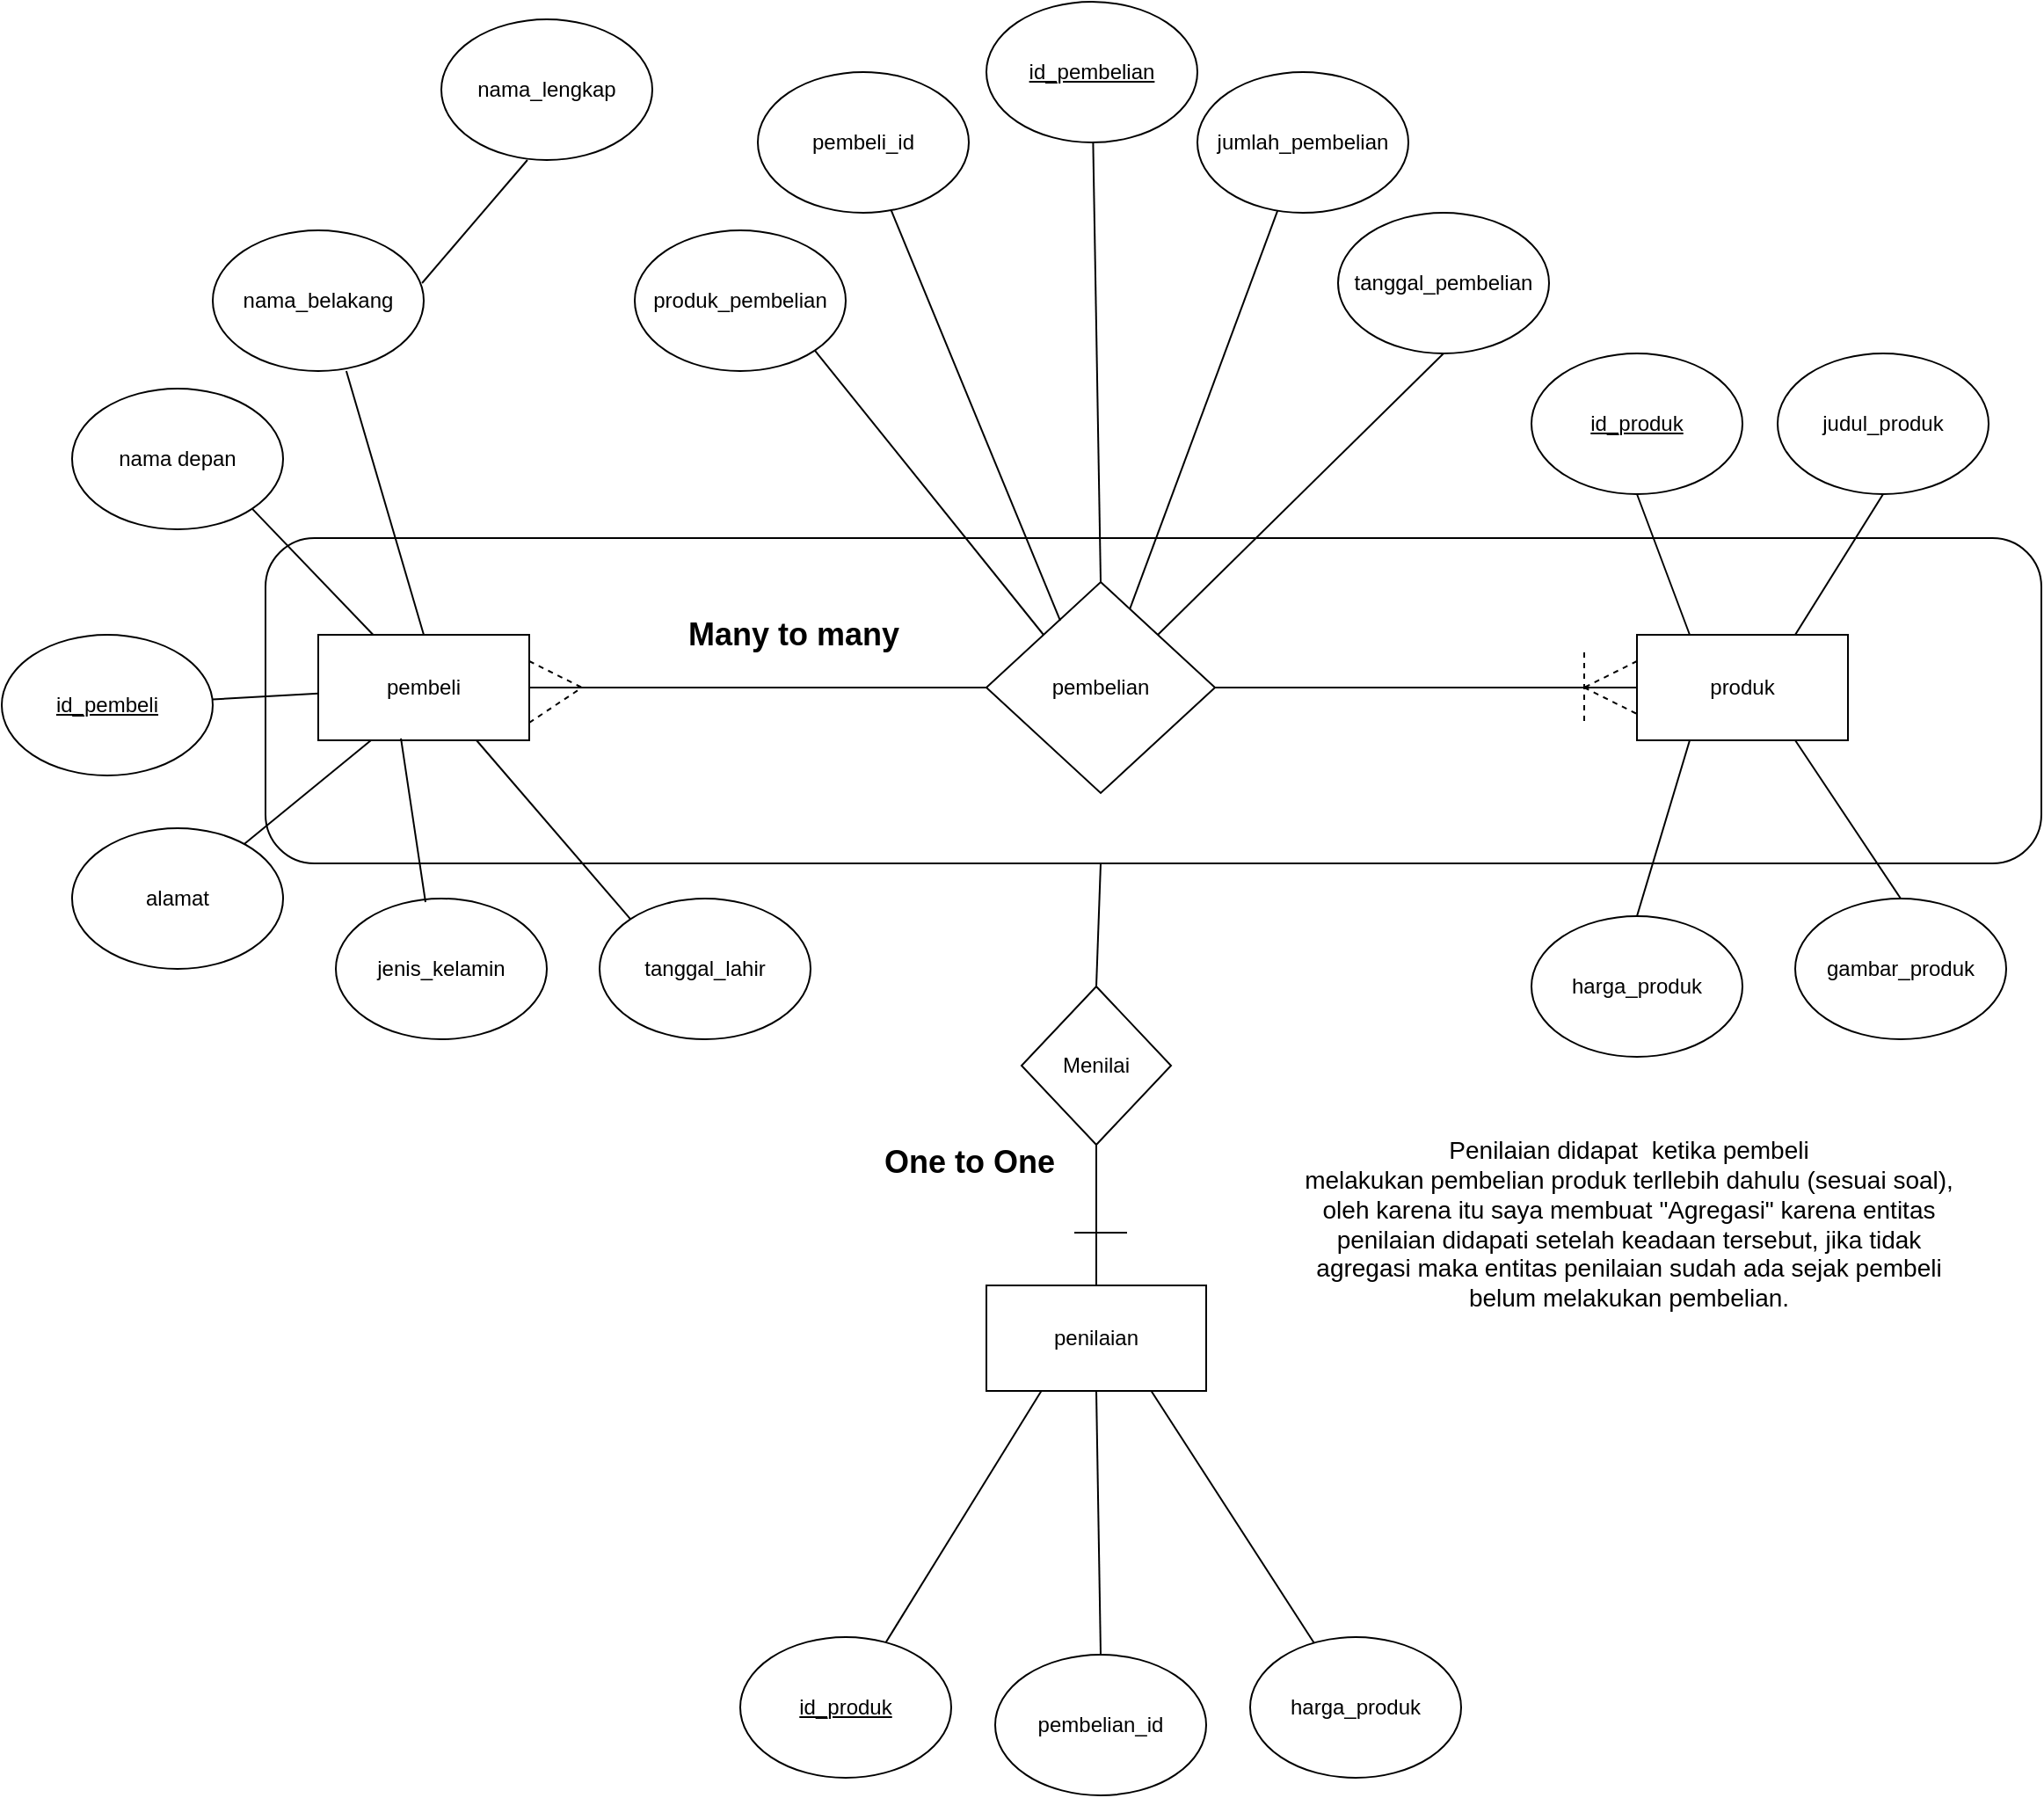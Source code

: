 <mxfile version="22.0.1" type="github">
  <diagram name="Page-1" id="fsIqFUjiNIn01wqL0xop">
    <mxGraphModel dx="2946" dy="1040" grid="1" gridSize="10" guides="1" tooltips="1" connect="1" arrows="1" fold="1" page="1" pageScale="1" pageWidth="850" pageHeight="1100" math="0" shadow="0">
      <root>
        <mxCell id="0" />
        <mxCell id="1" parent="0" />
        <mxCell id="M2hYYdKd6GdRRnJh8mEm-10" value="" style="rounded=1;whiteSpace=wrap;html=1;" vertex="1" parent="1">
          <mxGeometry x="-140" y="325" width="1010" height="185" as="geometry" />
        </mxCell>
        <mxCell id="V5jfjw6TKSXS01mup-eG-1" value="pembeli" style="rounded=0;whiteSpace=wrap;html=1;movable=1;resizable=1;rotatable=1;deletable=1;editable=1;locked=0;connectable=1;" parent="1" vertex="1">
          <mxGeometry x="-110" y="380" width="120" height="60" as="geometry" />
        </mxCell>
        <mxCell id="V5jfjw6TKSXS01mup-eG-2" value="pembelian" style="rhombus;whiteSpace=wrap;html=1;" parent="1" vertex="1">
          <mxGeometry x="270" y="350" width="130" height="120" as="geometry" />
        </mxCell>
        <mxCell id="V5jfjw6TKSXS01mup-eG-3" value="produk" style="rounded=0;whiteSpace=wrap;html=1;" parent="1" vertex="1">
          <mxGeometry x="640" y="380" width="120" height="60" as="geometry" />
        </mxCell>
        <mxCell id="V5jfjw6TKSXS01mup-eG-4" value="penilaian" style="rounded=0;whiteSpace=wrap;html=1;" parent="1" vertex="1">
          <mxGeometry x="270" y="750" width="125" height="60" as="geometry" />
        </mxCell>
        <mxCell id="V5jfjw6TKSXS01mup-eG-5" value="alamat" style="ellipse;whiteSpace=wrap;html=1;movable=1;resizable=1;rotatable=1;deletable=1;editable=1;locked=0;connectable=1;" parent="1" vertex="1">
          <mxGeometry x="-250" y="490" width="120" height="80" as="geometry" />
        </mxCell>
        <mxCell id="V5jfjw6TKSXS01mup-eG-6" value="nama_lengkap" style="ellipse;whiteSpace=wrap;html=1;" parent="1" vertex="1">
          <mxGeometry x="-40" y="30" width="120" height="80" as="geometry" />
        </mxCell>
        <mxCell id="V5jfjw6TKSXS01mup-eG-7" value="&lt;u style=&quot;border-color: var(--border-color);&quot;&gt;id_pembeli&lt;/u&gt;" style="ellipse;whiteSpace=wrap;html=1;movable=1;resizable=1;rotatable=1;deletable=1;editable=1;locked=0;connectable=1;" parent="1" vertex="1">
          <mxGeometry x="-290" y="380" width="120" height="80" as="geometry" />
        </mxCell>
        <mxCell id="V5jfjw6TKSXS01mup-eG-8" value="jenis_kelamin" style="ellipse;whiteSpace=wrap;html=1;movable=1;resizable=1;rotatable=1;deletable=1;editable=1;locked=0;connectable=1;" parent="1" vertex="1">
          <mxGeometry x="-100" y="530" width="120" height="80" as="geometry" />
        </mxCell>
        <mxCell id="V5jfjw6TKSXS01mup-eG-9" value="nama depan" style="ellipse;whiteSpace=wrap;html=1;movable=1;resizable=1;rotatable=1;deletable=1;editable=1;locked=0;connectable=1;" parent="1" vertex="1">
          <mxGeometry x="-250" y="240" width="120" height="80" as="geometry" />
        </mxCell>
        <mxCell id="V5jfjw6TKSXS01mup-eG-10" value="nama_belakang" style="ellipse;whiteSpace=wrap;html=1;movable=1;resizable=1;rotatable=1;deletable=1;editable=1;locked=0;connectable=1;" parent="1" vertex="1">
          <mxGeometry x="-170" y="150" width="120" height="80" as="geometry" />
        </mxCell>
        <mxCell id="V5jfjw6TKSXS01mup-eG-11" value="" style="endArrow=none;html=1;rounded=0;entryX=0.408;entryY=1;entryDx=0;entryDy=0;entryPerimeter=0;movable=1;resizable=1;rotatable=1;deletable=1;editable=1;locked=0;connectable=1;exitX=0.992;exitY=0.375;exitDx=0;exitDy=0;exitPerimeter=0;" parent="1" source="V5jfjw6TKSXS01mup-eG-10" target="V5jfjw6TKSXS01mup-eG-6" edge="1">
          <mxGeometry width="50" height="50" relative="1" as="geometry">
            <mxPoint x="400" y="370" as="sourcePoint" />
            <mxPoint x="430" y="350" as="targetPoint" />
          </mxGeometry>
        </mxCell>
        <mxCell id="V5jfjw6TKSXS01mup-eG-12" value="" style="endArrow=none;html=1;rounded=0;entryX=0.633;entryY=1;entryDx=0;entryDy=0;entryPerimeter=0;exitX=0.5;exitY=0;exitDx=0;exitDy=0;movable=1;resizable=1;rotatable=1;deletable=1;editable=1;locked=0;connectable=1;" parent="1" source="V5jfjw6TKSXS01mup-eG-1" target="V5jfjw6TKSXS01mup-eG-10" edge="1">
          <mxGeometry width="50" height="50" relative="1" as="geometry">
            <mxPoint x="-50" y="320" as="sourcePoint" />
            <mxPoint x="39" y="260" as="targetPoint" />
          </mxGeometry>
        </mxCell>
        <mxCell id="V5jfjw6TKSXS01mup-eG-13" value="" style="endArrow=none;html=1;rounded=0;entryX=1;entryY=1;entryDx=0;entryDy=0;movable=1;resizable=1;rotatable=1;deletable=1;editable=1;locked=0;connectable=1;" parent="1" source="V5jfjw6TKSXS01mup-eG-1" target="V5jfjw6TKSXS01mup-eG-9" edge="1">
          <mxGeometry width="50" height="50" relative="1" as="geometry">
            <mxPoint x="-100" y="320" as="sourcePoint" />
            <mxPoint x="-11" y="260" as="targetPoint" />
          </mxGeometry>
        </mxCell>
        <mxCell id="V5jfjw6TKSXS01mup-eG-15" value="" style="endArrow=none;html=1;rounded=0;entryX=0.392;entryY=0.983;entryDx=0;entryDy=0;entryPerimeter=0;exitX=0.425;exitY=0.025;exitDx=0;exitDy=0;exitPerimeter=0;movable=1;resizable=1;rotatable=1;deletable=1;editable=1;locked=0;connectable=1;" parent="1" source="V5jfjw6TKSXS01mup-eG-8" target="V5jfjw6TKSXS01mup-eG-1" edge="1">
          <mxGeometry width="50" height="50" relative="1" as="geometry">
            <mxPoint x="-80" y="500" as="sourcePoint" />
            <mxPoint x="9" y="440" as="targetPoint" />
          </mxGeometry>
        </mxCell>
        <mxCell id="V5jfjw6TKSXS01mup-eG-16" value="" style="endArrow=none;html=1;rounded=0;movable=1;resizable=1;rotatable=1;deletable=1;editable=1;locked=0;connectable=1;" parent="1" source="V5jfjw6TKSXS01mup-eG-5" edge="1">
          <mxGeometry width="50" height="50" relative="1" as="geometry">
            <mxPoint x="-90" y="470" as="sourcePoint" />
            <mxPoint x="-80" y="440" as="targetPoint" />
          </mxGeometry>
        </mxCell>
        <mxCell id="V5jfjw6TKSXS01mup-eG-17" value="" style="endArrow=none;html=1;rounded=0;movable=1;resizable=1;rotatable=1;deletable=1;editable=1;locked=0;connectable=1;" parent="1" source="V5jfjw6TKSXS01mup-eG-7" target="V5jfjw6TKSXS01mup-eG-1" edge="1">
          <mxGeometry width="50" height="50" relative="1" as="geometry">
            <mxPoint x="-140" y="420" as="sourcePoint" />
            <mxPoint x="-51" y="360" as="targetPoint" />
          </mxGeometry>
        </mxCell>
        <mxCell id="V5jfjw6TKSXS01mup-eG-18" value="&lt;u&gt;id_pembelian&lt;/u&gt;" style="ellipse;whiteSpace=wrap;html=1;" parent="1" vertex="1">
          <mxGeometry x="270" y="20" width="120" height="80" as="geometry" />
        </mxCell>
        <mxCell id="V5jfjw6TKSXS01mup-eG-19" value="jumlah_pembelian" style="ellipse;whiteSpace=wrap;html=1;" parent="1" vertex="1">
          <mxGeometry x="390" y="60" width="120" height="80" as="geometry" />
        </mxCell>
        <mxCell id="V5jfjw6TKSXS01mup-eG-20" value="pembeli_id" style="ellipse;whiteSpace=wrap;html=1;" parent="1" vertex="1">
          <mxGeometry x="140" y="60" width="120" height="80" as="geometry" />
        </mxCell>
        <mxCell id="V5jfjw6TKSXS01mup-eG-21" value="" style="endArrow=none;html=1;rounded=0;" parent="1" source="V5jfjw6TKSXS01mup-eG-2" target="V5jfjw6TKSXS01mup-eG-19" edge="1">
          <mxGeometry width="50" height="50" relative="1" as="geometry">
            <mxPoint x="400" y="370" as="sourcePoint" />
            <mxPoint x="450" y="320" as="targetPoint" />
          </mxGeometry>
        </mxCell>
        <mxCell id="V5jfjw6TKSXS01mup-eG-22" value="" style="endArrow=none;html=1;rounded=0;exitX=0.5;exitY=0;exitDx=0;exitDy=0;" parent="1" source="V5jfjw6TKSXS01mup-eG-2" target="V5jfjw6TKSXS01mup-eG-18" edge="1">
          <mxGeometry width="50" height="50" relative="1" as="geometry">
            <mxPoint x="320" y="260" as="sourcePoint" />
            <mxPoint x="425" y="86" as="targetPoint" />
          </mxGeometry>
        </mxCell>
        <mxCell id="V5jfjw6TKSXS01mup-eG-23" value="" style="endArrow=none;html=1;rounded=0;exitX=0.323;exitY=0.183;exitDx=0;exitDy=0;exitPerimeter=0;" parent="1" source="V5jfjw6TKSXS01mup-eG-2" target="V5jfjw6TKSXS01mup-eG-20" edge="1">
          <mxGeometry width="50" height="50" relative="1" as="geometry">
            <mxPoint x="200" y="250" as="sourcePoint" />
            <mxPoint x="305" y="76" as="targetPoint" />
          </mxGeometry>
        </mxCell>
        <mxCell id="V5jfjw6TKSXS01mup-eG-24" value="harga_produk" style="ellipse;whiteSpace=wrap;html=1;" parent="1" vertex="1">
          <mxGeometry x="420" y="950" width="120" height="80" as="geometry" />
        </mxCell>
        <mxCell id="V5jfjw6TKSXS01mup-eG-25" value="pembelian_id" style="ellipse;whiteSpace=wrap;html=1;" parent="1" vertex="1">
          <mxGeometry x="275" y="960" width="120" height="80" as="geometry" />
        </mxCell>
        <mxCell id="V5jfjw6TKSXS01mup-eG-26" value="&lt;u&gt;id_produk&lt;/u&gt;" style="ellipse;whiteSpace=wrap;html=1;" parent="1" vertex="1">
          <mxGeometry x="130" y="950" width="120" height="80" as="geometry" />
        </mxCell>
        <mxCell id="V5jfjw6TKSXS01mup-eG-27" value="harga_produk" style="ellipse;whiteSpace=wrap;html=1;" parent="1" vertex="1">
          <mxGeometry x="580" y="540" width="120" height="80" as="geometry" />
        </mxCell>
        <mxCell id="V5jfjw6TKSXS01mup-eG-28" value="gambar_produk" style="ellipse;whiteSpace=wrap;html=1;" parent="1" vertex="1">
          <mxGeometry x="730" y="530" width="120" height="80" as="geometry" />
        </mxCell>
        <mxCell id="V5jfjw6TKSXS01mup-eG-29" value="judul_produk" style="ellipse;whiteSpace=wrap;html=1;" parent="1" vertex="1">
          <mxGeometry x="720" y="220" width="120" height="80" as="geometry" />
        </mxCell>
        <mxCell id="V5jfjw6TKSXS01mup-eG-30" value="&lt;u&gt;id_produk&lt;/u&gt;" style="ellipse;whiteSpace=wrap;html=1;" parent="1" vertex="1">
          <mxGeometry x="580" y="220" width="120" height="80" as="geometry" />
        </mxCell>
        <mxCell id="V5jfjw6TKSXS01mup-eG-31" value="" style="endArrow=none;html=1;rounded=0;entryX=0.25;entryY=1;entryDx=0;entryDy=0;" parent="1" source="V5jfjw6TKSXS01mup-eG-26" target="V5jfjw6TKSXS01mup-eG-4" edge="1">
          <mxGeometry width="50" height="50" relative="1" as="geometry">
            <mxPoint x="250" y="930" as="sourcePoint" />
            <mxPoint x="330" y="840" as="targetPoint" />
          </mxGeometry>
        </mxCell>
        <mxCell id="V5jfjw6TKSXS01mup-eG-32" value="" style="endArrow=none;html=1;rounded=0;entryX=0.5;entryY=1;entryDx=0;entryDy=0;exitX=0.5;exitY=0;exitDx=0;exitDy=0;" parent="1" source="V5jfjw6TKSXS01mup-eG-25" target="V5jfjw6TKSXS01mup-eG-4" edge="1">
          <mxGeometry width="50" height="50" relative="1" as="geometry">
            <mxPoint x="320" y="880" as="sourcePoint" />
            <mxPoint x="408" y="737" as="targetPoint" />
          </mxGeometry>
        </mxCell>
        <mxCell id="V5jfjw6TKSXS01mup-eG-33" value="" style="endArrow=none;html=1;rounded=0;entryX=0.75;entryY=1;entryDx=0;entryDy=0;" parent="1" source="V5jfjw6TKSXS01mup-eG-24" target="V5jfjw6TKSXS01mup-eG-4" edge="1">
          <mxGeometry width="50" height="50" relative="1" as="geometry">
            <mxPoint x="390" y="860" as="sourcePoint" />
            <mxPoint x="478" y="717" as="targetPoint" />
          </mxGeometry>
        </mxCell>
        <mxCell id="V5jfjw6TKSXS01mup-eG-34" value="" style="endArrow=none;html=1;rounded=0;entryX=0.5;entryY=1;entryDx=0;entryDy=0;exitX=0.25;exitY=0;exitDx=0;exitDy=0;" parent="1" source="V5jfjw6TKSXS01mup-eG-3" target="V5jfjw6TKSXS01mup-eG-30" edge="1">
          <mxGeometry width="50" height="50" relative="1" as="geometry">
            <mxPoint x="570" y="340" as="sourcePoint" />
            <mxPoint x="658" y="197" as="targetPoint" />
          </mxGeometry>
        </mxCell>
        <mxCell id="V5jfjw6TKSXS01mup-eG-35" value="" style="endArrow=none;html=1;rounded=0;entryX=0.5;entryY=1;entryDx=0;entryDy=0;exitX=0.75;exitY=0;exitDx=0;exitDy=0;" parent="1" source="V5jfjw6TKSXS01mup-eG-3" target="V5jfjw6TKSXS01mup-eG-29" edge="1">
          <mxGeometry width="50" height="50" relative="1" as="geometry">
            <mxPoint x="780" y="350" as="sourcePoint" />
            <mxPoint x="868" y="207" as="targetPoint" />
          </mxGeometry>
        </mxCell>
        <mxCell id="V5jfjw6TKSXS01mup-eG-36" value="" style="endArrow=none;html=1;rounded=0;entryX=0.25;entryY=1;entryDx=0;entryDy=0;exitX=0.5;exitY=0;exitDx=0;exitDy=0;" parent="1" source="V5jfjw6TKSXS01mup-eG-27" target="V5jfjw6TKSXS01mup-eG-3" edge="1">
          <mxGeometry width="50" height="50" relative="1" as="geometry">
            <mxPoint x="660" y="450" as="sourcePoint" />
            <mxPoint x="748" y="307" as="targetPoint" />
          </mxGeometry>
        </mxCell>
        <mxCell id="V5jfjw6TKSXS01mup-eG-37" value="" style="endArrow=none;html=1;rounded=0;entryX=0.75;entryY=1;entryDx=0;entryDy=0;exitX=0.5;exitY=0;exitDx=0;exitDy=0;" parent="1" source="V5jfjw6TKSXS01mup-eG-28" target="V5jfjw6TKSXS01mup-eG-3" edge="1">
          <mxGeometry width="50" height="50" relative="1" as="geometry">
            <mxPoint x="780" y="460" as="sourcePoint" />
            <mxPoint x="868" y="317" as="targetPoint" />
          </mxGeometry>
        </mxCell>
        <mxCell id="V5jfjw6TKSXS01mup-eG-38" value="" style="endArrow=none;html=1;rounded=0;entryX=0;entryY=0.5;entryDx=0;entryDy=0;" parent="1" source="V5jfjw6TKSXS01mup-eG-1" target="V5jfjw6TKSXS01mup-eG-2" edge="1">
          <mxGeometry width="50" height="50" relative="1" as="geometry">
            <mxPoint x="400" y="480" as="sourcePoint" />
            <mxPoint x="450" y="430" as="targetPoint" />
          </mxGeometry>
        </mxCell>
        <mxCell id="V5jfjw6TKSXS01mup-eG-39" value="" style="endArrow=none;html=1;rounded=0;entryX=0;entryY=0.5;entryDx=0;entryDy=0;exitX=1;exitY=0.5;exitDx=0;exitDy=0;" parent="1" source="V5jfjw6TKSXS01mup-eG-2" target="V5jfjw6TKSXS01mup-eG-3" edge="1">
          <mxGeometry width="50" height="50" relative="1" as="geometry">
            <mxPoint x="530" y="440" as="sourcePoint" />
            <mxPoint x="618" y="297" as="targetPoint" />
          </mxGeometry>
        </mxCell>
        <mxCell id="V5jfjw6TKSXS01mup-eG-40" value="" style="endArrow=none;html=1;rounded=0;exitX=0.5;exitY=0;exitDx=0;exitDy=0;" parent="1" source="M2hYYdKd6GdRRnJh8mEm-11" edge="1">
          <mxGeometry width="50" height="50" relative="1" as="geometry">
            <mxPoint x="340" y="510" as="sourcePoint" />
            <mxPoint x="335" y="510" as="targetPoint" />
          </mxGeometry>
        </mxCell>
        <mxCell id="M2hYYdKd6GdRRnJh8mEm-2" value="tanggal_lahir" style="ellipse;whiteSpace=wrap;html=1;movable=1;resizable=1;rotatable=1;deletable=1;editable=1;locked=0;connectable=1;" vertex="1" parent="1">
          <mxGeometry x="50" y="530" width="120" height="80" as="geometry" />
        </mxCell>
        <mxCell id="M2hYYdKd6GdRRnJh8mEm-3" value="" style="endArrow=none;html=1;rounded=0;entryX=0.75;entryY=1;entryDx=0;entryDy=0;exitX=0;exitY=0;exitDx=0;exitDy=0;movable=1;resizable=1;rotatable=1;deletable=1;editable=1;locked=0;connectable=1;" edge="1" parent="1" source="M2hYYdKd6GdRRnJh8mEm-2" target="V5jfjw6TKSXS01mup-eG-1">
          <mxGeometry width="50" height="50" relative="1" as="geometry">
            <mxPoint x="40" y="450" as="sourcePoint" />
            <mxPoint x="26" y="357" as="targetPoint" />
          </mxGeometry>
        </mxCell>
        <mxCell id="M2hYYdKd6GdRRnJh8mEm-4" value="produk_pembelian" style="ellipse;whiteSpace=wrap;html=1;" vertex="1" parent="1">
          <mxGeometry x="70" y="150" width="120" height="80" as="geometry" />
        </mxCell>
        <mxCell id="M2hYYdKd6GdRRnJh8mEm-5" value="tanggal_pembelian" style="ellipse;whiteSpace=wrap;html=1;" vertex="1" parent="1">
          <mxGeometry x="470" y="140" width="120" height="80" as="geometry" />
        </mxCell>
        <mxCell id="M2hYYdKd6GdRRnJh8mEm-6" value="" style="endArrow=none;html=1;rounded=0;exitX=0;exitY=0;exitDx=0;exitDy=0;entryX=1;entryY=1;entryDx=0;entryDy=0;" edge="1" parent="1" source="V5jfjw6TKSXS01mup-eG-2" target="M2hYYdKd6GdRRnJh8mEm-4">
          <mxGeometry width="50" height="50" relative="1" as="geometry">
            <mxPoint x="160" y="320" as="sourcePoint" />
            <mxPoint x="130" y="220" as="targetPoint" />
          </mxGeometry>
        </mxCell>
        <mxCell id="M2hYYdKd6GdRRnJh8mEm-7" value="" style="endArrow=none;html=1;rounded=0;exitX=1;exitY=0;exitDx=0;exitDy=0;entryX=0.5;entryY=1;entryDx=0;entryDy=0;" edge="1" parent="1" source="V5jfjw6TKSXS01mup-eG-2" target="M2hYYdKd6GdRRnJh8mEm-5">
          <mxGeometry width="50" height="50" relative="1" as="geometry">
            <mxPoint x="510" y="290" as="sourcePoint" />
            <mxPoint x="414" y="57" as="targetPoint" />
          </mxGeometry>
        </mxCell>
        <mxCell id="M2hYYdKd6GdRRnJh8mEm-8" value="&lt;b&gt;&lt;font style=&quot;font-size: 18px;&quot;&gt;Many to many&lt;/font&gt;&lt;/b&gt;" style="text;html=1;align=center;verticalAlign=middle;resizable=0;points=[];autosize=1;strokeColor=none;fillColor=none;" vertex="1" parent="1">
          <mxGeometry x="90" y="360" width="140" height="40" as="geometry" />
        </mxCell>
        <mxCell id="M2hYYdKd6GdRRnJh8mEm-12" value="" style="endArrow=none;html=1;rounded=0;exitX=0.5;exitY=0;exitDx=0;exitDy=0;" edge="1" parent="1" source="V5jfjw6TKSXS01mup-eG-4" target="M2hYYdKd6GdRRnJh8mEm-11">
          <mxGeometry width="50" height="50" relative="1" as="geometry">
            <mxPoint x="333" y="750" as="sourcePoint" />
            <mxPoint x="333" y="510" as="targetPoint" />
          </mxGeometry>
        </mxCell>
        <mxCell id="M2hYYdKd6GdRRnJh8mEm-11" value="Menilai" style="rhombus;whiteSpace=wrap;html=1;" vertex="1" parent="1">
          <mxGeometry x="290" y="580" width="85" height="90" as="geometry" />
        </mxCell>
        <mxCell id="M2hYYdKd6GdRRnJh8mEm-13" value="&lt;font style=&quot;font-size: 14px;&quot;&gt;Penilaian didapat&amp;nbsp; ketika pembeli&lt;br&gt;melakukan pembelian produk terllebih dahulu (sesuai soal),&lt;br&gt;oleh karena itu saya membuat &quot;Agregasi&quot; karena entitas&lt;br&gt;penilaian didapati setelah keadaan tersebut, jika tidak&lt;br&gt;agregasi maka entitas penilaian sudah ada sejak pembeli&lt;br&gt;belum melakukan pembelian.&lt;/font&gt;" style="text;html=1;align=center;verticalAlign=middle;resizable=0;points=[];autosize=1;strokeColor=none;fillColor=none;" vertex="1" parent="1">
          <mxGeometry x="440" y="660" width="390" height="110" as="geometry" />
        </mxCell>
        <mxCell id="M2hYYdKd6GdRRnJh8mEm-14" value="&lt;b&gt;&lt;font style=&quot;font-size: 18px;&quot;&gt;One to One&lt;/font&gt;&lt;/b&gt;" style="text;html=1;align=center;verticalAlign=middle;resizable=0;points=[];autosize=1;strokeColor=none;fillColor=none;" vertex="1" parent="1">
          <mxGeometry x="200" y="660" width="120" height="40" as="geometry" />
        </mxCell>
        <mxCell id="M2hYYdKd6GdRRnJh8mEm-15" value="" style="endArrow=none;dashed=1;html=1;rounded=0;" edge="1" parent="1">
          <mxGeometry width="50" height="50" relative="1" as="geometry">
            <mxPoint x="10" y="430" as="sourcePoint" />
            <mxPoint x="40" y="410" as="targetPoint" />
          </mxGeometry>
        </mxCell>
        <mxCell id="M2hYYdKd6GdRRnJh8mEm-17" value="" style="endArrow=none;dashed=1;html=1;rounded=0;exitX=1;exitY=0.25;exitDx=0;exitDy=0;" edge="1" parent="1" source="V5jfjw6TKSXS01mup-eG-1">
          <mxGeometry width="50" height="50" relative="1" as="geometry">
            <mxPoint x="-140" y="650" as="sourcePoint" />
            <mxPoint x="40" y="410" as="targetPoint" />
          </mxGeometry>
        </mxCell>
        <mxCell id="M2hYYdKd6GdRRnJh8mEm-18" value="" style="endArrow=none;dashed=1;html=1;rounded=0;" edge="1" parent="1">
          <mxGeometry width="50" height="50" relative="1" as="geometry">
            <mxPoint x="610" y="390" as="sourcePoint" />
            <mxPoint x="610" y="430" as="targetPoint" />
          </mxGeometry>
        </mxCell>
        <mxCell id="M2hYYdKd6GdRRnJh8mEm-19" value="" style="endArrow=none;dashed=1;html=1;rounded=0;exitX=0;exitY=0.25;exitDx=0;exitDy=0;" edge="1" parent="1" source="V5jfjw6TKSXS01mup-eG-3">
          <mxGeometry width="50" height="50" relative="1" as="geometry">
            <mxPoint x="690" y="150" as="sourcePoint" />
            <mxPoint x="610" y="410" as="targetPoint" />
          </mxGeometry>
        </mxCell>
        <mxCell id="M2hYYdKd6GdRRnJh8mEm-20" value="" style="endArrow=none;dashed=1;html=1;rounded=0;entryX=0;entryY=0.75;entryDx=0;entryDy=0;" edge="1" parent="1" target="V5jfjw6TKSXS01mup-eG-3">
          <mxGeometry width="50" height="50" relative="1" as="geometry">
            <mxPoint x="610" y="410" as="sourcePoint" />
            <mxPoint x="740" y="90" as="targetPoint" />
          </mxGeometry>
        </mxCell>
        <mxCell id="M2hYYdKd6GdRRnJh8mEm-21" value="" style="endArrow=none;html=1;rounded=0;" edge="1" parent="1">
          <mxGeometry width="50" height="50" relative="1" as="geometry">
            <mxPoint x="320" y="720" as="sourcePoint" />
            <mxPoint x="350" y="720" as="targetPoint" />
          </mxGeometry>
        </mxCell>
      </root>
    </mxGraphModel>
  </diagram>
</mxfile>
